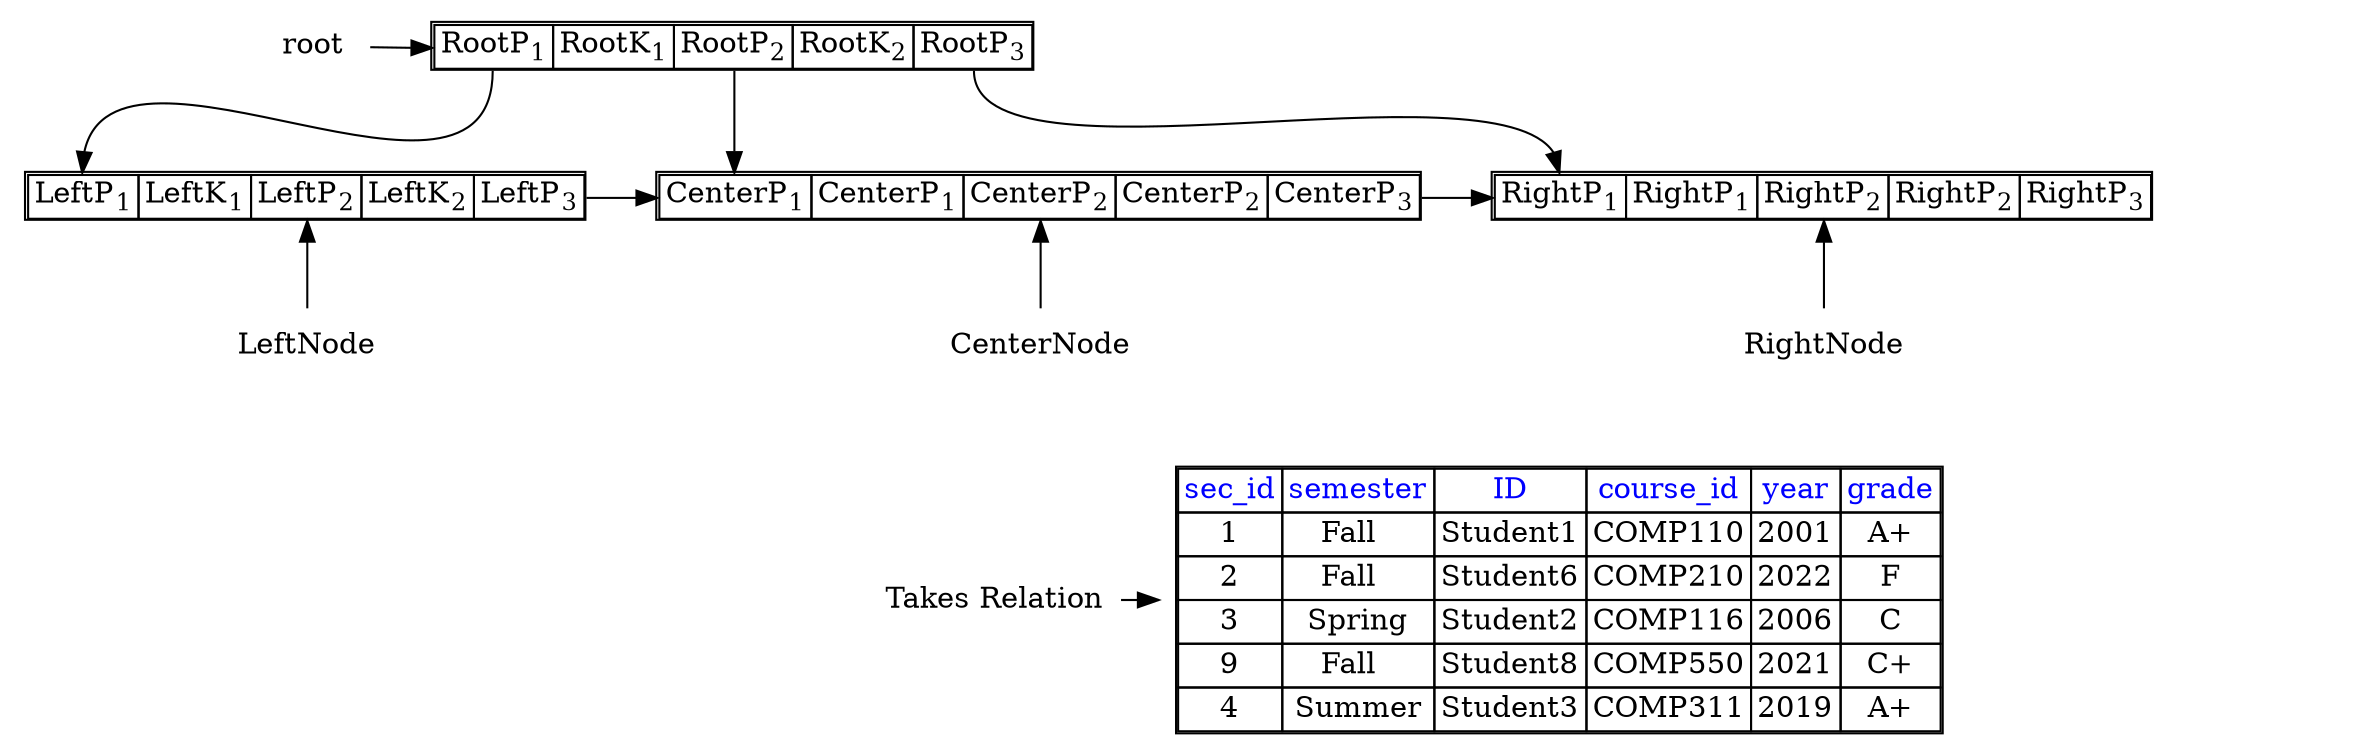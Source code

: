 digraph G
{
    splines=true 
    "root"
    [
        shape = none
        label = <<table border="1" cellborder="1" cellspacing="0">
                    <tr>
                        <td port="ptr1">RootP<sub>1</sub></td>
                        <td port="key1">RootK<sub>1</sub></td>
                        <td port="ptr2">RootP<sub>2</sub></td>
                        <td port="key2">RootK<sub>2</sub></td>
                        <td port="ptr3">RootP<sub>3</sub></td>
                    </tr>
                </table>>
    ]
    "leftNode"
    [
        shape = none
        label = <<table border="1" cellborder="1" cellspacing="0">
                    <tr>
                        <td port="ptr1">LeftP<sub>1</sub></td>
                        <td port="key1">LeftK<sub>1</sub></td>
                        <td port="ptr2">LeftP<sub>2</sub></td>
                        <td port="key2">LeftK<sub>2</sub></td>
                        <td port="ptr3">LeftP<sub>3</sub></td>
                    </tr>
                </table>>
    ]
    "centerNode"
    [
        shape = none
        label = <<table border="1" cellborder="1" cellspacing="0">
                    <tr>
                        <td port="ptr1">CenterP<sub>1</sub></td>
                        <td port="key1">CenterP<sub>1</sub></td>
                        <td port="ptr2">CenterP<sub>2</sub></td>
                        <td port="key2">CenterP<sub>2</sub></td>
                        <td port="ptr3">CenterP<sub>3</sub></td>
                    </tr>
                </table>>
    ]
    "rightNode"
    [
        shape = none
        label = <<table border="1" cellborder="1" cellspacing="0">
                    <tr>
                        <td port="ptr1">RightP<sub>1</sub></td>
                        <td port="key1">RightP<sub>1</sub></td>
                        <td port="ptr2">RightP<sub>2</sub></td>
                        <td port="key2">RightP<sub>2</sub></td>
                        <td port="ptr3">RightP<sub>3</sub></td>
                    </tr>
                </table>>
    ]
    "takes"
    [
        shape = none
        label = <<table border="1" cellborder="1" cellspacing="0">
                 <tr><td><font color="blue">sec_id</font></td>
                     <td><font color="blue">semester</font></td>
                     <td><font color="blue">ID</font></td>
                     <td><font color="blue">course_id</font></td>
                     <td><font color="blue">year</font></td>
                     <td><font color="blue">grade</font></td>
                     </tr>
                 <tr><td>1</td><td>Fall  </td><td>Student1</td><td>COMP110</td><td>2001</td><td>A+</td></tr>
                 <tr><td>2</td><td>Fall  </td><td>Student6</td><td>COMP210</td><td>2022</td><td port="2">F</td></tr>
                 <tr><td>3</td><td>Spring</td><td>Student2</td><td>COMP116</td><td>2006</td><td>C</td></tr>
                 <tr><td>9</td><td>Fall  </td><td>Student8</td><td>COMP550</td><td>2021</td><td>C+</td></tr>
                 <tr><td>4</td><td>Summer</td><td>Student3</td><td>COMP311</td><td>2019</td><td>A+</td></tr>
                </table>>
    ]

    [ comment="add labels" ]
    "rootLabel" [ shape = none label="root" ]
    "takesRelation" [ shape = none label="Takes Relation" ]

    [ comment="add node invisible pointers to align nodes left to right"]
    "rootLabel" -> "root":"ptr1"
    "root":"ptr1":s -> "leftNode":"ptr1" [style=invis]
    "root":"ptr2":s -> "centerNode":"ptr1" [style=invis]
    "root":"ptr3":s -> "rightNode":"ptr1" [style=invis]

    "leftNode":"ptr3" -> "centerNode":"ptr1" [ style=invis ]
    "centerNode":"ptr3" -> "rightNode":"ptr1" [ style=invis ]

    "rightNode":"ptr1" -> "takes" [style=invis ]
    "rightNode":"ptr1" -> "takesRelation" [style=invis ]

    [ comment="root node pointers"]
    "root":"ptr1":s -> "leftNode":"ptr1":n
    "root":"ptr2":s -> "centerNode":"ptr1":n
    "root":"ptr3":s -> "rightNode":"ptr1":n

    [ comment="inner leaf node pointers"]
    "leftNode":"ptr3":e -> "centerNode":"ptr1":w
    "centerNode":"ptr3":e -> "rightNode":"ptr1":w

    [ comment="Leaf node labels" ]
    "n10" [ shape = none label="LeftNode" ]
    "n11" [ shape = none label="CenterNode" ]
    "n12" [ shape = none label="RightNode" ]
    "n10" -> "leftNode":"ptr2" [ style=invis]
    "n10":n -> "leftNode":"ptr2":s
    "n11" -> "centerNode":"ptr2" [ style=invis]
    "n11":n -> "centerNode":"ptr2":s
    "n12" -> "rightNode":"ptr2" [ style=invis]
    "n12":n -> "rightNode":"ptr2":s
    "n10":s -> "takes":n [ style=invis ]
    "n11":s -> "takes":n [ style=invis ]
    "n12":s -> "takes":n [ style=invis ]

    {rank=source; level1[style=invis, share=point]; "rootLabel", "root"}
    {rank=same; level2[style=invis, share=point]; "leftNode" "centerNode" "rightNode"}
    {rank=same; level3[style=invis, share=point]; "n10" "n11" "n12"}
    {rank=same; level4[style=invis, share=point]; "takesRelation" -> "takes"}
    edge[style=invis] "rootLabel"->"leftNode"->"n10";

}
